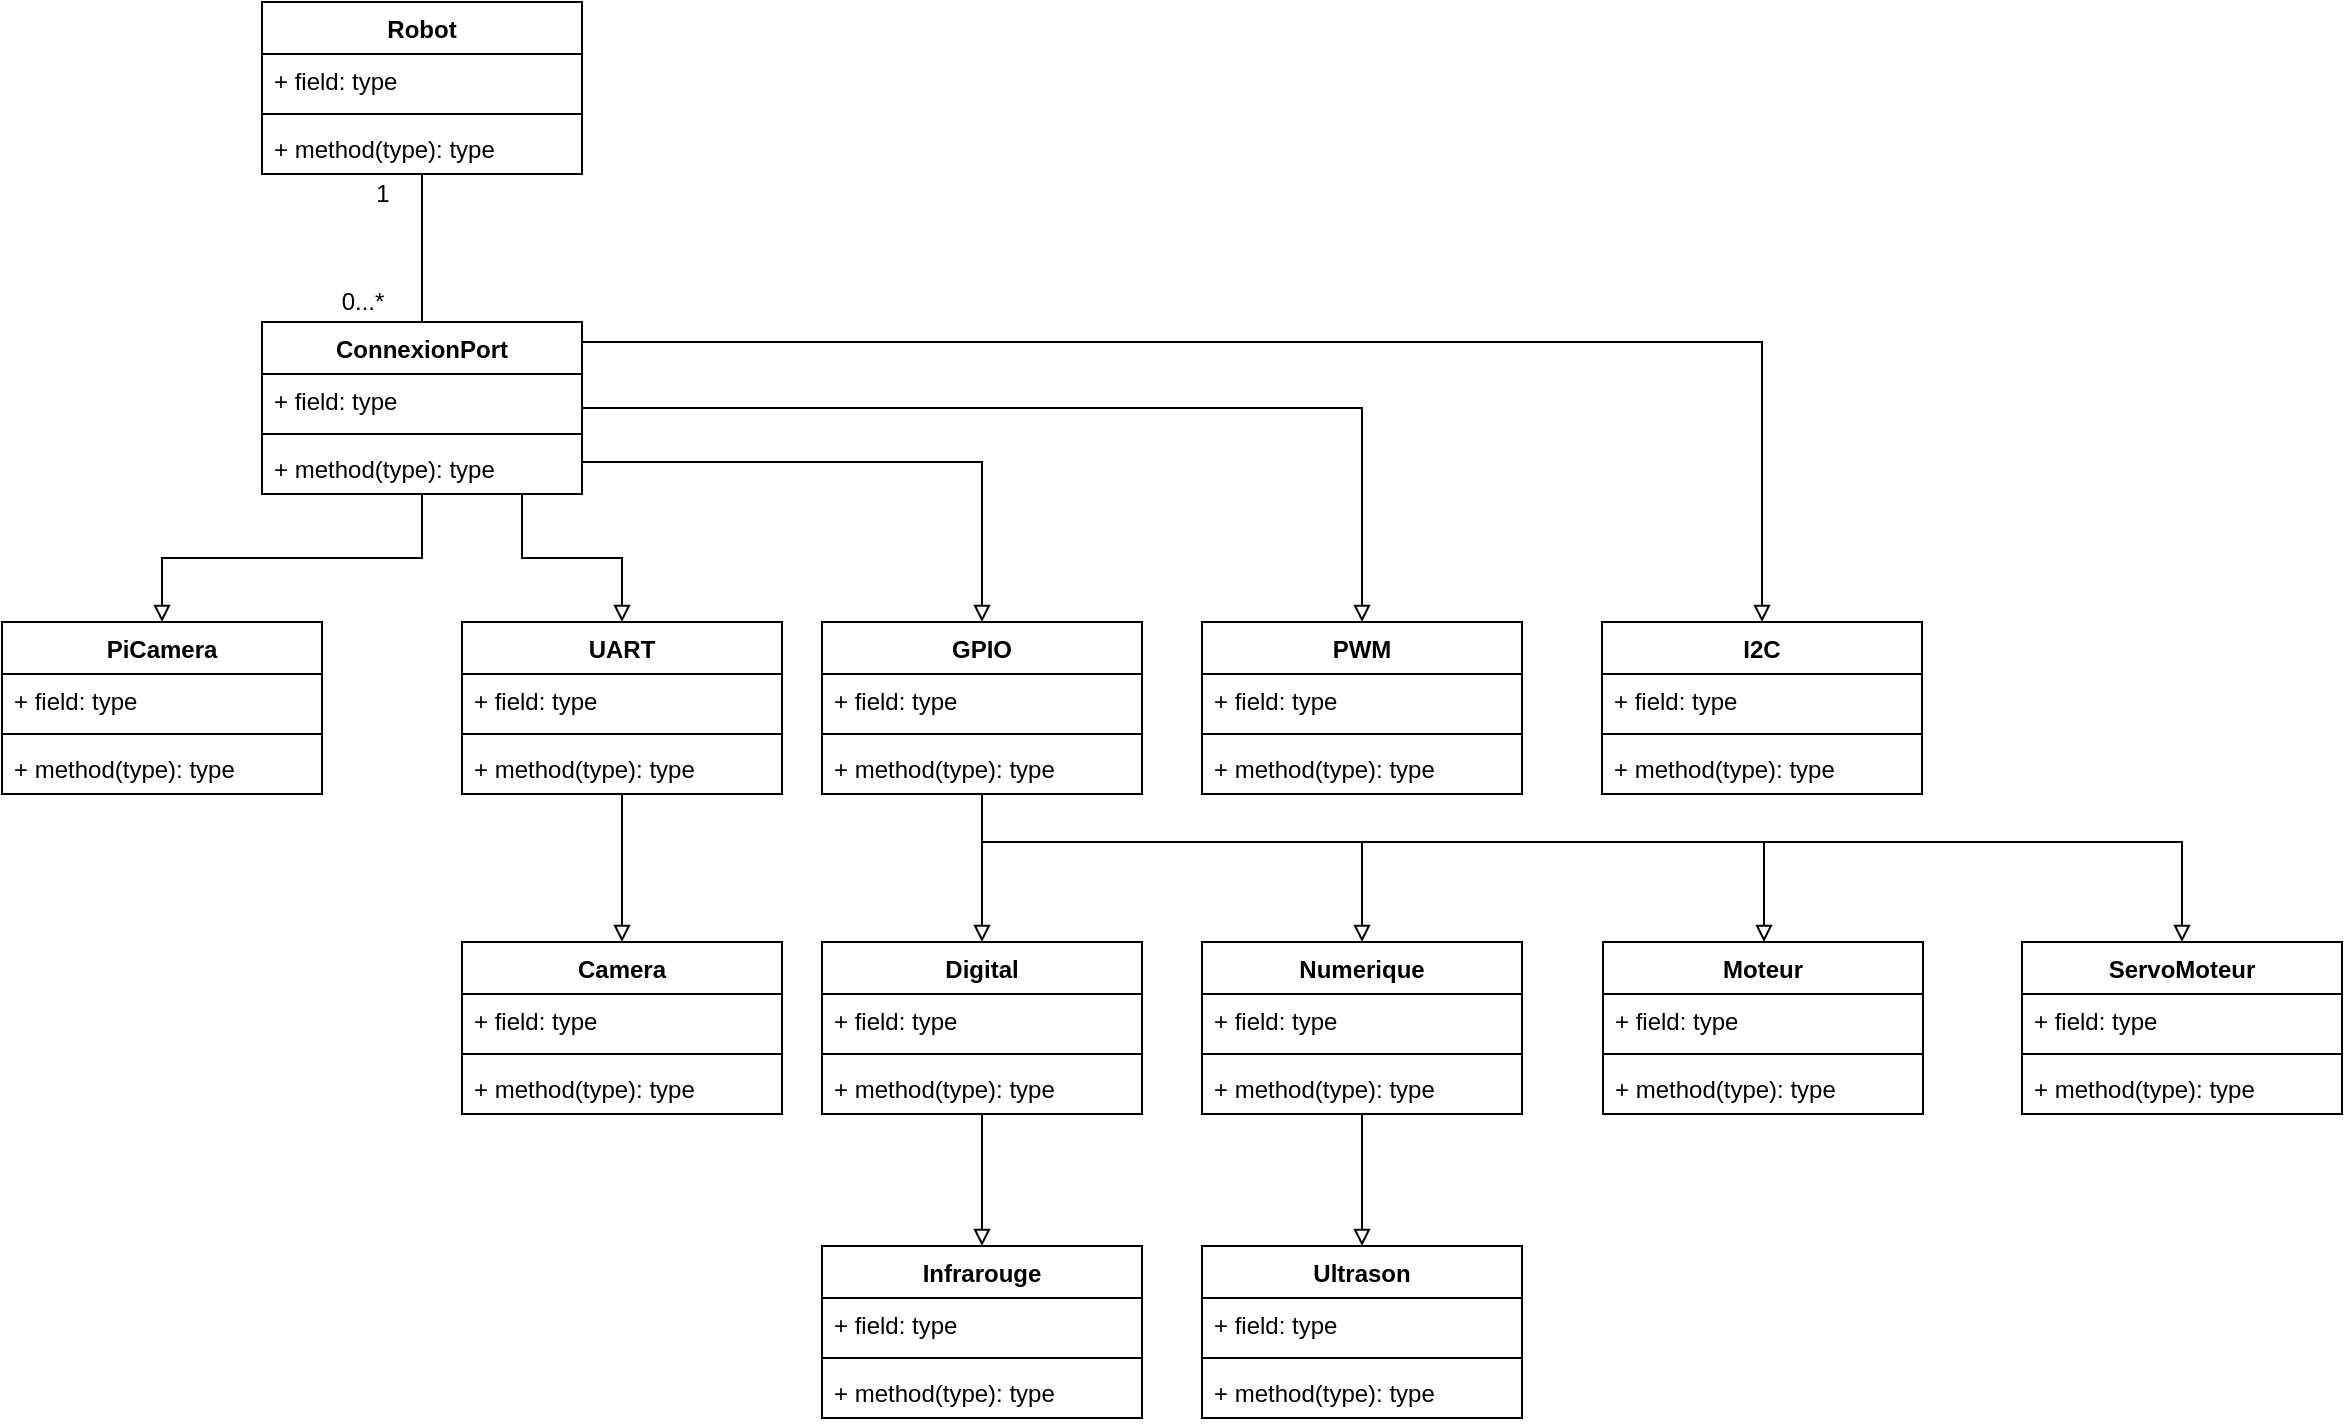 <mxfile version="16.4.5" type="device"><diagram id="C5RBs43oDa-KdzZeNtuy" name="Page-1"><mxGraphModel dx="1422" dy="1949" grid="1" gridSize="10" guides="1" tooltips="1" connect="1" arrows="1" fold="1" page="1" pageScale="1" pageWidth="827" pageHeight="1169" math="0" shadow="0"><root><mxCell id="WIyWlLk6GJQsqaUBKTNV-0"/><mxCell id="WIyWlLk6GJQsqaUBKTNV-1" parent="WIyWlLk6GJQsqaUBKTNV-0"/><mxCell id="sYOc5ygx5Eb8iD1IE_cO-9" style="edgeStyle=orthogonalEdgeStyle;rounded=0;orthogonalLoop=1;jettySize=auto;html=1;endArrow=none;endFill=0;" edge="1" parent="WIyWlLk6GJQsqaUBKTNV-1" source="arRX01_WAx8-b9DQaTd--1" target="arRX01_WAx8-b9DQaTd--69"><mxGeometry relative="1" as="geometry"/></mxCell><mxCell id="arRX01_WAx8-b9DQaTd--1" value="Robot" style="swimlane;fontStyle=1;align=center;verticalAlign=top;childLayout=stackLayout;horizontal=1;startSize=26;horizontalStack=0;resizeParent=1;resizeParentMax=0;resizeLast=0;collapsible=1;marginBottom=0;" parent="WIyWlLk6GJQsqaUBKTNV-1" vertex="1"><mxGeometry x="490" y="-110" width="160" height="86" as="geometry"/></mxCell><mxCell id="arRX01_WAx8-b9DQaTd--2" value="+ field: type" style="text;strokeColor=none;fillColor=none;align=left;verticalAlign=top;spacingLeft=4;spacingRight=4;overflow=hidden;rotatable=0;points=[[0,0.5],[1,0.5]];portConstraint=eastwest;" parent="arRX01_WAx8-b9DQaTd--1" vertex="1"><mxGeometry y="26" width="160" height="26" as="geometry"/></mxCell><mxCell id="arRX01_WAx8-b9DQaTd--3" value="" style="line;strokeWidth=1;fillColor=none;align=left;verticalAlign=middle;spacingTop=-1;spacingLeft=3;spacingRight=3;rotatable=0;labelPosition=right;points=[];portConstraint=eastwest;" parent="arRX01_WAx8-b9DQaTd--1" vertex="1"><mxGeometry y="52" width="160" height="8" as="geometry"/></mxCell><mxCell id="arRX01_WAx8-b9DQaTd--4" value="+ method(type): type" style="text;strokeColor=none;fillColor=none;align=left;verticalAlign=top;spacingLeft=4;spacingRight=4;overflow=hidden;rotatable=0;points=[[0,0.5],[1,0.5]];portConstraint=eastwest;" parent="arRX01_WAx8-b9DQaTd--1" vertex="1"><mxGeometry y="60" width="160" height="26" as="geometry"/></mxCell><mxCell id="arRX01_WAx8-b9DQaTd--13" value="Moteur" style="swimlane;fontStyle=1;align=center;verticalAlign=top;childLayout=stackLayout;horizontal=1;startSize=26;horizontalStack=0;resizeParent=1;resizeParentMax=0;resizeLast=0;collapsible=1;marginBottom=0;" parent="WIyWlLk6GJQsqaUBKTNV-1" vertex="1"><mxGeometry x="1160.5" y="360" width="160" height="86" as="geometry"/></mxCell><mxCell id="arRX01_WAx8-b9DQaTd--14" value="+ field: type" style="text;strokeColor=none;fillColor=none;align=left;verticalAlign=top;spacingLeft=4;spacingRight=4;overflow=hidden;rotatable=0;points=[[0,0.5],[1,0.5]];portConstraint=eastwest;" parent="arRX01_WAx8-b9DQaTd--13" vertex="1"><mxGeometry y="26" width="160" height="26" as="geometry"/></mxCell><mxCell id="arRX01_WAx8-b9DQaTd--15" value="" style="line;strokeWidth=1;fillColor=none;align=left;verticalAlign=middle;spacingTop=-1;spacingLeft=3;spacingRight=3;rotatable=0;labelPosition=right;points=[];portConstraint=eastwest;" parent="arRX01_WAx8-b9DQaTd--13" vertex="1"><mxGeometry y="52" width="160" height="8" as="geometry"/></mxCell><mxCell id="arRX01_WAx8-b9DQaTd--16" value="+ method(type): type" style="text;strokeColor=none;fillColor=none;align=left;verticalAlign=top;spacingLeft=4;spacingRight=4;overflow=hidden;rotatable=0;points=[[0,0.5],[1,0.5]];portConstraint=eastwest;" parent="arRX01_WAx8-b9DQaTd--13" vertex="1"><mxGeometry y="60" width="160" height="26" as="geometry"/></mxCell><mxCell id="arRX01_WAx8-b9DQaTd--17" value="Camera" style="swimlane;fontStyle=1;align=center;verticalAlign=top;childLayout=stackLayout;horizontal=1;startSize=26;horizontalStack=0;resizeParent=1;resizeParentMax=0;resizeLast=0;collapsible=1;marginBottom=0;" parent="WIyWlLk6GJQsqaUBKTNV-1" vertex="1"><mxGeometry x="590" y="360" width="160" height="86" as="geometry"/></mxCell><mxCell id="arRX01_WAx8-b9DQaTd--18" value="+ field: type" style="text;strokeColor=none;fillColor=none;align=left;verticalAlign=top;spacingLeft=4;spacingRight=4;overflow=hidden;rotatable=0;points=[[0,0.5],[1,0.5]];portConstraint=eastwest;" parent="arRX01_WAx8-b9DQaTd--17" vertex="1"><mxGeometry y="26" width="160" height="26" as="geometry"/></mxCell><mxCell id="arRX01_WAx8-b9DQaTd--19" value="" style="line;strokeWidth=1;fillColor=none;align=left;verticalAlign=middle;spacingTop=-1;spacingLeft=3;spacingRight=3;rotatable=0;labelPosition=right;points=[];portConstraint=eastwest;" parent="arRX01_WAx8-b9DQaTd--17" vertex="1"><mxGeometry y="52" width="160" height="8" as="geometry"/></mxCell><mxCell id="arRX01_WAx8-b9DQaTd--20" value="+ method(type): type" style="text;strokeColor=none;fillColor=none;align=left;verticalAlign=top;spacingLeft=4;spacingRight=4;overflow=hidden;rotatable=0;points=[[0,0.5],[1,0.5]];portConstraint=eastwest;" parent="arRX01_WAx8-b9DQaTd--17" vertex="1"><mxGeometry y="60" width="160" height="26" as="geometry"/></mxCell><mxCell id="arRX01_WAx8-b9DQaTd--21" value="Ultrason" style="swimlane;fontStyle=1;align=center;verticalAlign=top;childLayout=stackLayout;horizontal=1;startSize=26;horizontalStack=0;resizeParent=1;resizeParentMax=0;resizeLast=0;collapsible=1;marginBottom=0;" parent="WIyWlLk6GJQsqaUBKTNV-1" vertex="1"><mxGeometry x="960" y="512" width="160" height="86" as="geometry"/></mxCell><mxCell id="arRX01_WAx8-b9DQaTd--22" value="+ field: type" style="text;strokeColor=none;fillColor=none;align=left;verticalAlign=top;spacingLeft=4;spacingRight=4;overflow=hidden;rotatable=0;points=[[0,0.5],[1,0.5]];portConstraint=eastwest;" parent="arRX01_WAx8-b9DQaTd--21" vertex="1"><mxGeometry y="26" width="160" height="26" as="geometry"/></mxCell><mxCell id="arRX01_WAx8-b9DQaTd--23" value="" style="line;strokeWidth=1;fillColor=none;align=left;verticalAlign=middle;spacingTop=-1;spacingLeft=3;spacingRight=3;rotatable=0;labelPosition=right;points=[];portConstraint=eastwest;" parent="arRX01_WAx8-b9DQaTd--21" vertex="1"><mxGeometry y="52" width="160" height="8" as="geometry"/></mxCell><mxCell id="arRX01_WAx8-b9DQaTd--24" value="+ method(type): type" style="text;strokeColor=none;fillColor=none;align=left;verticalAlign=top;spacingLeft=4;spacingRight=4;overflow=hidden;rotatable=0;points=[[0,0.5],[1,0.5]];portConstraint=eastwest;" parent="arRX01_WAx8-b9DQaTd--21" vertex="1"><mxGeometry y="60" width="160" height="26" as="geometry"/></mxCell><mxCell id="arRX01_WAx8-b9DQaTd--25" value="Infrarouge" style="swimlane;fontStyle=1;align=center;verticalAlign=top;childLayout=stackLayout;horizontal=1;startSize=26;horizontalStack=0;resizeParent=1;resizeParentMax=0;resizeLast=0;collapsible=1;marginBottom=0;" parent="WIyWlLk6GJQsqaUBKTNV-1" vertex="1"><mxGeometry x="770" y="512" width="160" height="86" as="geometry"/></mxCell><mxCell id="arRX01_WAx8-b9DQaTd--26" value="+ field: type" style="text;strokeColor=none;fillColor=none;align=left;verticalAlign=top;spacingLeft=4;spacingRight=4;overflow=hidden;rotatable=0;points=[[0,0.5],[1,0.5]];portConstraint=eastwest;" parent="arRX01_WAx8-b9DQaTd--25" vertex="1"><mxGeometry y="26" width="160" height="26" as="geometry"/></mxCell><mxCell id="arRX01_WAx8-b9DQaTd--27" value="" style="line;strokeWidth=1;fillColor=none;align=left;verticalAlign=middle;spacingTop=-1;spacingLeft=3;spacingRight=3;rotatable=0;labelPosition=right;points=[];portConstraint=eastwest;" parent="arRX01_WAx8-b9DQaTd--25" vertex="1"><mxGeometry y="52" width="160" height="8" as="geometry"/></mxCell><mxCell id="arRX01_WAx8-b9DQaTd--28" value="+ method(type): type" style="text;strokeColor=none;fillColor=none;align=left;verticalAlign=top;spacingLeft=4;spacingRight=4;overflow=hidden;rotatable=0;points=[[0,0.5],[1,0.5]];portConstraint=eastwest;" parent="arRX01_WAx8-b9DQaTd--25" vertex="1"><mxGeometry y="60" width="160" height="26" as="geometry"/></mxCell><mxCell id="arRX01_WAx8-b9DQaTd--29" value="ServoMoteur" style="swimlane;fontStyle=1;align=center;verticalAlign=top;childLayout=stackLayout;horizontal=1;startSize=26;horizontalStack=0;resizeParent=1;resizeParentMax=0;resizeLast=0;collapsible=1;marginBottom=0;" parent="WIyWlLk6GJQsqaUBKTNV-1" vertex="1"><mxGeometry x="1370" y="360" width="160" height="86" as="geometry"/></mxCell><mxCell id="arRX01_WAx8-b9DQaTd--30" value="+ field: type" style="text;strokeColor=none;fillColor=none;align=left;verticalAlign=top;spacingLeft=4;spacingRight=4;overflow=hidden;rotatable=0;points=[[0,0.5],[1,0.5]];portConstraint=eastwest;" parent="arRX01_WAx8-b9DQaTd--29" vertex="1"><mxGeometry y="26" width="160" height="26" as="geometry"/></mxCell><mxCell id="arRX01_WAx8-b9DQaTd--31" value="" style="line;strokeWidth=1;fillColor=none;align=left;verticalAlign=middle;spacingTop=-1;spacingLeft=3;spacingRight=3;rotatable=0;labelPosition=right;points=[];portConstraint=eastwest;" parent="arRX01_WAx8-b9DQaTd--29" vertex="1"><mxGeometry y="52" width="160" height="8" as="geometry"/></mxCell><mxCell id="arRX01_WAx8-b9DQaTd--32" value="+ method(type): type" style="text;strokeColor=none;fillColor=none;align=left;verticalAlign=top;spacingLeft=4;spacingRight=4;overflow=hidden;rotatable=0;points=[[0,0.5],[1,0.5]];portConstraint=eastwest;" parent="arRX01_WAx8-b9DQaTd--29" vertex="1"><mxGeometry y="60" width="160" height="26" as="geometry"/></mxCell><mxCell id="sYOc5ygx5Eb8iD1IE_cO-32" style="edgeStyle=orthogonalEdgeStyle;rounded=0;orthogonalLoop=1;jettySize=auto;html=1;entryX=0.5;entryY=0;entryDx=0;entryDy=0;startArrow=none;startFill=0;endArrow=block;endFill=0;" edge="1" parent="WIyWlLk6GJQsqaUBKTNV-1" source="arRX01_WAx8-b9DQaTd--41" target="sYOc5ygx5Eb8iD1IE_cO-4"><mxGeometry relative="1" as="geometry"/></mxCell><mxCell id="sYOc5ygx5Eb8iD1IE_cO-33" style="edgeStyle=orthogonalEdgeStyle;rounded=0;orthogonalLoop=1;jettySize=auto;html=1;entryX=0.5;entryY=0;entryDx=0;entryDy=0;startArrow=none;startFill=0;endArrow=block;endFill=0;" edge="1" parent="WIyWlLk6GJQsqaUBKTNV-1" source="arRX01_WAx8-b9DQaTd--41" target="sYOc5ygx5Eb8iD1IE_cO-0"><mxGeometry relative="1" as="geometry"><Array as="points"><mxPoint x="850" y="310"/><mxPoint x="1040" y="310"/></Array></mxGeometry></mxCell><mxCell id="sYOc5ygx5Eb8iD1IE_cO-34" style="edgeStyle=orthogonalEdgeStyle;rounded=0;orthogonalLoop=1;jettySize=auto;html=1;startArrow=none;startFill=0;endArrow=block;endFill=0;" edge="1" parent="WIyWlLk6GJQsqaUBKTNV-1" source="arRX01_WAx8-b9DQaTd--41" target="arRX01_WAx8-b9DQaTd--13"><mxGeometry relative="1" as="geometry"><Array as="points"><mxPoint x="850" y="310"/><mxPoint x="1241" y="310"/></Array></mxGeometry></mxCell><mxCell id="sYOc5ygx5Eb8iD1IE_cO-35" style="edgeStyle=orthogonalEdgeStyle;rounded=0;orthogonalLoop=1;jettySize=auto;html=1;startArrow=none;startFill=0;endArrow=block;endFill=0;" edge="1" parent="WIyWlLk6GJQsqaUBKTNV-1" source="arRX01_WAx8-b9DQaTd--41" target="arRX01_WAx8-b9DQaTd--29"><mxGeometry relative="1" as="geometry"><Array as="points"><mxPoint x="850" y="310"/><mxPoint x="1450" y="310"/></Array></mxGeometry></mxCell><mxCell id="arRX01_WAx8-b9DQaTd--41" value="GPIO" style="swimlane;fontStyle=1;align=center;verticalAlign=top;childLayout=stackLayout;horizontal=1;startSize=26;horizontalStack=0;resizeParent=1;resizeParentMax=0;resizeLast=0;collapsible=1;marginBottom=0;" parent="WIyWlLk6GJQsqaUBKTNV-1" vertex="1"><mxGeometry x="770" y="200" width="160" height="86" as="geometry"/></mxCell><mxCell id="arRX01_WAx8-b9DQaTd--42" value="+ field: type" style="text;strokeColor=none;fillColor=none;align=left;verticalAlign=top;spacingLeft=4;spacingRight=4;overflow=hidden;rotatable=0;points=[[0,0.5],[1,0.5]];portConstraint=eastwest;" parent="arRX01_WAx8-b9DQaTd--41" vertex="1"><mxGeometry y="26" width="160" height="26" as="geometry"/></mxCell><mxCell id="arRX01_WAx8-b9DQaTd--43" value="" style="line;strokeWidth=1;fillColor=none;align=left;verticalAlign=middle;spacingTop=-1;spacingLeft=3;spacingRight=3;rotatable=0;labelPosition=right;points=[];portConstraint=eastwest;" parent="arRX01_WAx8-b9DQaTd--41" vertex="1"><mxGeometry y="52" width="160" height="8" as="geometry"/></mxCell><mxCell id="arRX01_WAx8-b9DQaTd--44" value="+ method(type): type" style="text;strokeColor=none;fillColor=none;align=left;verticalAlign=top;spacingLeft=4;spacingRight=4;overflow=hidden;rotatable=0;points=[[0,0.5],[1,0.5]];portConstraint=eastwest;" parent="arRX01_WAx8-b9DQaTd--41" vertex="1"><mxGeometry y="60" width="160" height="26" as="geometry"/></mxCell><mxCell id="sYOc5ygx5Eb8iD1IE_cO-31" style="edgeStyle=orthogonalEdgeStyle;rounded=0;orthogonalLoop=1;jettySize=auto;html=1;startArrow=none;startFill=0;endArrow=block;endFill=0;" edge="1" parent="WIyWlLk6GJQsqaUBKTNV-1" source="arRX01_WAx8-b9DQaTd--45" target="arRX01_WAx8-b9DQaTd--17"><mxGeometry relative="1" as="geometry"/></mxCell><mxCell id="arRX01_WAx8-b9DQaTd--45" value="UART" style="swimlane;fontStyle=1;align=center;verticalAlign=top;childLayout=stackLayout;horizontal=1;startSize=26;horizontalStack=0;resizeParent=1;resizeParentMax=0;resizeLast=0;collapsible=1;marginBottom=0;" parent="WIyWlLk6GJQsqaUBKTNV-1" vertex="1"><mxGeometry x="590" y="200" width="160" height="86" as="geometry"/></mxCell><mxCell id="arRX01_WAx8-b9DQaTd--46" value="+ field: type" style="text;strokeColor=none;fillColor=none;align=left;verticalAlign=top;spacingLeft=4;spacingRight=4;overflow=hidden;rotatable=0;points=[[0,0.5],[1,0.5]];portConstraint=eastwest;" parent="arRX01_WAx8-b9DQaTd--45" vertex="1"><mxGeometry y="26" width="160" height="26" as="geometry"/></mxCell><mxCell id="arRX01_WAx8-b9DQaTd--47" value="" style="line;strokeWidth=1;fillColor=none;align=left;verticalAlign=middle;spacingTop=-1;spacingLeft=3;spacingRight=3;rotatable=0;labelPosition=right;points=[];portConstraint=eastwest;" parent="arRX01_WAx8-b9DQaTd--45" vertex="1"><mxGeometry y="52" width="160" height="8" as="geometry"/></mxCell><mxCell id="arRX01_WAx8-b9DQaTd--48" value="+ method(type): type" style="text;strokeColor=none;fillColor=none;align=left;verticalAlign=top;spacingLeft=4;spacingRight=4;overflow=hidden;rotatable=0;points=[[0,0.5],[1,0.5]];portConstraint=eastwest;" parent="arRX01_WAx8-b9DQaTd--45" vertex="1"><mxGeometry y="60" width="160" height="26" as="geometry"/></mxCell><mxCell id="arRX01_WAx8-b9DQaTd--49" value="I2C" style="swimlane;fontStyle=1;align=center;verticalAlign=top;childLayout=stackLayout;horizontal=1;startSize=26;horizontalStack=0;resizeParent=1;resizeParentMax=0;resizeLast=0;collapsible=1;marginBottom=0;" parent="WIyWlLk6GJQsqaUBKTNV-1" vertex="1"><mxGeometry x="1160" y="200" width="160" height="86" as="geometry"/></mxCell><mxCell id="arRX01_WAx8-b9DQaTd--50" value="+ field: type" style="text;strokeColor=none;fillColor=none;align=left;verticalAlign=top;spacingLeft=4;spacingRight=4;overflow=hidden;rotatable=0;points=[[0,0.5],[1,0.5]];portConstraint=eastwest;" parent="arRX01_WAx8-b9DQaTd--49" vertex="1"><mxGeometry y="26" width="160" height="26" as="geometry"/></mxCell><mxCell id="arRX01_WAx8-b9DQaTd--51" value="" style="line;strokeWidth=1;fillColor=none;align=left;verticalAlign=middle;spacingTop=-1;spacingLeft=3;spacingRight=3;rotatable=0;labelPosition=right;points=[];portConstraint=eastwest;" parent="arRX01_WAx8-b9DQaTd--49" vertex="1"><mxGeometry y="52" width="160" height="8" as="geometry"/></mxCell><mxCell id="arRX01_WAx8-b9DQaTd--52" value="+ method(type): type" style="text;strokeColor=none;fillColor=none;align=left;verticalAlign=top;spacingLeft=4;spacingRight=4;overflow=hidden;rotatable=0;points=[[0,0.5],[1,0.5]];portConstraint=eastwest;" parent="arRX01_WAx8-b9DQaTd--49" vertex="1"><mxGeometry y="60" width="160" height="26" as="geometry"/></mxCell><mxCell id="arRX01_WAx8-b9DQaTd--53" value="PWM" style="swimlane;fontStyle=1;align=center;verticalAlign=top;childLayout=stackLayout;horizontal=1;startSize=26;horizontalStack=0;resizeParent=1;resizeParentMax=0;resizeLast=0;collapsible=1;marginBottom=0;" parent="WIyWlLk6GJQsqaUBKTNV-1" vertex="1"><mxGeometry x="960" y="200" width="160" height="86" as="geometry"/></mxCell><mxCell id="arRX01_WAx8-b9DQaTd--54" value="+ field: type" style="text;strokeColor=none;fillColor=none;align=left;verticalAlign=top;spacingLeft=4;spacingRight=4;overflow=hidden;rotatable=0;points=[[0,0.5],[1,0.5]];portConstraint=eastwest;" parent="arRX01_WAx8-b9DQaTd--53" vertex="1"><mxGeometry y="26" width="160" height="26" as="geometry"/></mxCell><mxCell id="arRX01_WAx8-b9DQaTd--55" value="" style="line;strokeWidth=1;fillColor=none;align=left;verticalAlign=middle;spacingTop=-1;spacingLeft=3;spacingRight=3;rotatable=0;labelPosition=right;points=[];portConstraint=eastwest;" parent="arRX01_WAx8-b9DQaTd--53" vertex="1"><mxGeometry y="52" width="160" height="8" as="geometry"/></mxCell><mxCell id="arRX01_WAx8-b9DQaTd--56" value="+ method(type): type" style="text;strokeColor=none;fillColor=none;align=left;verticalAlign=top;spacingLeft=4;spacingRight=4;overflow=hidden;rotatable=0;points=[[0,0.5],[1,0.5]];portConstraint=eastwest;" parent="arRX01_WAx8-b9DQaTd--53" vertex="1"><mxGeometry y="60" width="160" height="26" as="geometry"/></mxCell><mxCell id="sYOc5ygx5Eb8iD1IE_cO-15" style="edgeStyle=orthogonalEdgeStyle;rounded=0;orthogonalLoop=1;jettySize=auto;html=1;entryX=0.5;entryY=0;entryDx=0;entryDy=0;endArrow=block;endFill=0;" edge="1" parent="WIyWlLk6GJQsqaUBKTNV-1" source="arRX01_WAx8-b9DQaTd--69" target="arRX01_WAx8-b9DQaTd--45"><mxGeometry relative="1" as="geometry"><Array as="points"><mxPoint x="620" y="168"/><mxPoint x="670" y="168"/></Array></mxGeometry></mxCell><mxCell id="sYOc5ygx5Eb8iD1IE_cO-16" style="edgeStyle=orthogonalEdgeStyle;rounded=0;orthogonalLoop=1;jettySize=auto;html=1;endArrow=block;endFill=0;" edge="1" parent="WIyWlLk6GJQsqaUBKTNV-1" source="arRX01_WAx8-b9DQaTd--69" target="arRX01_WAx8-b9DQaTd--41"><mxGeometry relative="1" as="geometry"><Array as="points"><mxPoint x="850" y="120"/></Array></mxGeometry></mxCell><mxCell id="sYOc5ygx5Eb8iD1IE_cO-17" style="edgeStyle=orthogonalEdgeStyle;rounded=0;orthogonalLoop=1;jettySize=auto;html=1;endArrow=block;endFill=0;" edge="1" parent="WIyWlLk6GJQsqaUBKTNV-1" source="arRX01_WAx8-b9DQaTd--69" target="arRX01_WAx8-b9DQaTd--53"><mxGeometry relative="1" as="geometry"><Array as="points"><mxPoint x="1040" y="93"/></Array></mxGeometry></mxCell><mxCell id="sYOc5ygx5Eb8iD1IE_cO-18" style="edgeStyle=orthogonalEdgeStyle;rounded=0;orthogonalLoop=1;jettySize=auto;html=1;entryX=0.5;entryY=0;entryDx=0;entryDy=0;endArrow=block;endFill=0;" edge="1" parent="WIyWlLk6GJQsqaUBKTNV-1" source="arRX01_WAx8-b9DQaTd--69" target="arRX01_WAx8-b9DQaTd--49"><mxGeometry relative="1" as="geometry"><Array as="points"><mxPoint x="1240" y="60"/></Array></mxGeometry></mxCell><mxCell id="sYOc5ygx5Eb8iD1IE_cO-42" style="edgeStyle=orthogonalEdgeStyle;rounded=0;orthogonalLoop=1;jettySize=auto;html=1;startArrow=none;startFill=0;endArrow=block;endFill=0;" edge="1" parent="WIyWlLk6GJQsqaUBKTNV-1" source="arRX01_WAx8-b9DQaTd--69" target="sYOc5ygx5Eb8iD1IE_cO-38"><mxGeometry relative="1" as="geometry"/></mxCell><mxCell id="arRX01_WAx8-b9DQaTd--69" value="ConnexionPort" style="swimlane;fontStyle=1;align=center;verticalAlign=top;childLayout=stackLayout;horizontal=1;startSize=26;horizontalStack=0;resizeParent=1;resizeParentMax=0;resizeLast=0;collapsible=1;marginBottom=0;" parent="WIyWlLk6GJQsqaUBKTNV-1" vertex="1"><mxGeometry x="490" y="50" width="160" height="86" as="geometry"/></mxCell><mxCell id="arRX01_WAx8-b9DQaTd--70" value="+ field: type" style="text;strokeColor=none;fillColor=none;align=left;verticalAlign=top;spacingLeft=4;spacingRight=4;overflow=hidden;rotatable=0;points=[[0,0.5],[1,0.5]];portConstraint=eastwest;" parent="arRX01_WAx8-b9DQaTd--69" vertex="1"><mxGeometry y="26" width="160" height="26" as="geometry"/></mxCell><mxCell id="arRX01_WAx8-b9DQaTd--71" value="" style="line;strokeWidth=1;fillColor=none;align=left;verticalAlign=middle;spacingTop=-1;spacingLeft=3;spacingRight=3;rotatable=0;labelPosition=right;points=[];portConstraint=eastwest;" parent="arRX01_WAx8-b9DQaTd--69" vertex="1"><mxGeometry y="52" width="160" height="8" as="geometry"/></mxCell><mxCell id="arRX01_WAx8-b9DQaTd--72" value="+ method(type): type" style="text;strokeColor=none;fillColor=none;align=left;verticalAlign=top;spacingLeft=4;spacingRight=4;overflow=hidden;rotatable=0;points=[[0,0.5],[1,0.5]];portConstraint=eastwest;" parent="arRX01_WAx8-b9DQaTd--69" vertex="1"><mxGeometry y="60" width="160" height="26" as="geometry"/></mxCell><mxCell id="sYOc5ygx5Eb8iD1IE_cO-36" style="edgeStyle=orthogonalEdgeStyle;rounded=0;orthogonalLoop=1;jettySize=auto;html=1;startArrow=none;startFill=0;endArrow=block;endFill=0;" edge="1" parent="WIyWlLk6GJQsqaUBKTNV-1" source="sYOc5ygx5Eb8iD1IE_cO-0" target="arRX01_WAx8-b9DQaTd--21"><mxGeometry relative="1" as="geometry"/></mxCell><mxCell id="sYOc5ygx5Eb8iD1IE_cO-0" value="Numerique" style="swimlane;fontStyle=1;align=center;verticalAlign=top;childLayout=stackLayout;horizontal=1;startSize=26;horizontalStack=0;resizeParent=1;resizeParentMax=0;resizeLast=0;collapsible=1;marginBottom=0;" vertex="1" parent="WIyWlLk6GJQsqaUBKTNV-1"><mxGeometry x="960" y="360" width="160" height="86" as="geometry"/></mxCell><mxCell id="sYOc5ygx5Eb8iD1IE_cO-1" value="+ field: type" style="text;strokeColor=none;fillColor=none;align=left;verticalAlign=top;spacingLeft=4;spacingRight=4;overflow=hidden;rotatable=0;points=[[0,0.5],[1,0.5]];portConstraint=eastwest;" vertex="1" parent="sYOc5ygx5Eb8iD1IE_cO-0"><mxGeometry y="26" width="160" height="26" as="geometry"/></mxCell><mxCell id="sYOc5ygx5Eb8iD1IE_cO-2" value="" style="line;strokeWidth=1;fillColor=none;align=left;verticalAlign=middle;spacingTop=-1;spacingLeft=3;spacingRight=3;rotatable=0;labelPosition=right;points=[];portConstraint=eastwest;" vertex="1" parent="sYOc5ygx5Eb8iD1IE_cO-0"><mxGeometry y="52" width="160" height="8" as="geometry"/></mxCell><mxCell id="sYOc5ygx5Eb8iD1IE_cO-3" value="+ method(type): type" style="text;strokeColor=none;fillColor=none;align=left;verticalAlign=top;spacingLeft=4;spacingRight=4;overflow=hidden;rotatable=0;points=[[0,0.5],[1,0.5]];portConstraint=eastwest;" vertex="1" parent="sYOc5ygx5Eb8iD1IE_cO-0"><mxGeometry y="60" width="160" height="26" as="geometry"/></mxCell><mxCell id="sYOc5ygx5Eb8iD1IE_cO-37" style="edgeStyle=orthogonalEdgeStyle;rounded=0;orthogonalLoop=1;jettySize=auto;html=1;startArrow=none;startFill=0;endArrow=block;endFill=0;" edge="1" parent="WIyWlLk6GJQsqaUBKTNV-1" source="sYOc5ygx5Eb8iD1IE_cO-4" target="arRX01_WAx8-b9DQaTd--25"><mxGeometry relative="1" as="geometry"/></mxCell><mxCell id="sYOc5ygx5Eb8iD1IE_cO-4" value="Digital" style="swimlane;fontStyle=1;align=center;verticalAlign=top;childLayout=stackLayout;horizontal=1;startSize=26;horizontalStack=0;resizeParent=1;resizeParentMax=0;resizeLast=0;collapsible=1;marginBottom=0;" vertex="1" parent="WIyWlLk6GJQsqaUBKTNV-1"><mxGeometry x="770" y="360" width="160" height="86" as="geometry"/></mxCell><mxCell id="sYOc5ygx5Eb8iD1IE_cO-5" value="+ field: type" style="text;strokeColor=none;fillColor=none;align=left;verticalAlign=top;spacingLeft=4;spacingRight=4;overflow=hidden;rotatable=0;points=[[0,0.5],[1,0.5]];portConstraint=eastwest;" vertex="1" parent="sYOc5ygx5Eb8iD1IE_cO-4"><mxGeometry y="26" width="160" height="26" as="geometry"/></mxCell><mxCell id="sYOc5ygx5Eb8iD1IE_cO-6" value="" style="line;strokeWidth=1;fillColor=none;align=left;verticalAlign=middle;spacingTop=-1;spacingLeft=3;spacingRight=3;rotatable=0;labelPosition=right;points=[];portConstraint=eastwest;" vertex="1" parent="sYOc5ygx5Eb8iD1IE_cO-4"><mxGeometry y="52" width="160" height="8" as="geometry"/></mxCell><mxCell id="sYOc5ygx5Eb8iD1IE_cO-7" value="+ method(type): type" style="text;strokeColor=none;fillColor=none;align=left;verticalAlign=top;spacingLeft=4;spacingRight=4;overflow=hidden;rotatable=0;points=[[0,0.5],[1,0.5]];portConstraint=eastwest;" vertex="1" parent="sYOc5ygx5Eb8iD1IE_cO-4"><mxGeometry y="60" width="160" height="26" as="geometry"/></mxCell><mxCell id="sYOc5ygx5Eb8iD1IE_cO-10" value="1" style="text;html=1;align=center;verticalAlign=middle;resizable=0;points=[];autosize=1;strokeColor=none;fillColor=none;" vertex="1" parent="WIyWlLk6GJQsqaUBKTNV-1"><mxGeometry x="540" y="-24" width="20" height="20" as="geometry"/></mxCell><mxCell id="sYOc5ygx5Eb8iD1IE_cO-13" value="0...*" style="text;html=1;align=center;verticalAlign=middle;resizable=0;points=[];autosize=1;strokeColor=none;fillColor=none;" vertex="1" parent="WIyWlLk6GJQsqaUBKTNV-1"><mxGeometry x="520" y="30" width="40" height="20" as="geometry"/></mxCell><mxCell id="sYOc5ygx5Eb8iD1IE_cO-38" value="PiCamera" style="swimlane;fontStyle=1;align=center;verticalAlign=top;childLayout=stackLayout;horizontal=1;startSize=26;horizontalStack=0;resizeParent=1;resizeParentMax=0;resizeLast=0;collapsible=1;marginBottom=0;" vertex="1" parent="WIyWlLk6GJQsqaUBKTNV-1"><mxGeometry x="360" y="200" width="160" height="86" as="geometry"/></mxCell><mxCell id="sYOc5ygx5Eb8iD1IE_cO-39" value="+ field: type" style="text;strokeColor=none;fillColor=none;align=left;verticalAlign=top;spacingLeft=4;spacingRight=4;overflow=hidden;rotatable=0;points=[[0,0.5],[1,0.5]];portConstraint=eastwest;" vertex="1" parent="sYOc5ygx5Eb8iD1IE_cO-38"><mxGeometry y="26" width="160" height="26" as="geometry"/></mxCell><mxCell id="sYOc5ygx5Eb8iD1IE_cO-40" value="" style="line;strokeWidth=1;fillColor=none;align=left;verticalAlign=middle;spacingTop=-1;spacingLeft=3;spacingRight=3;rotatable=0;labelPosition=right;points=[];portConstraint=eastwest;" vertex="1" parent="sYOc5ygx5Eb8iD1IE_cO-38"><mxGeometry y="52" width="160" height="8" as="geometry"/></mxCell><mxCell id="sYOc5ygx5Eb8iD1IE_cO-41" value="+ method(type): type" style="text;strokeColor=none;fillColor=none;align=left;verticalAlign=top;spacingLeft=4;spacingRight=4;overflow=hidden;rotatable=0;points=[[0,0.5],[1,0.5]];portConstraint=eastwest;" vertex="1" parent="sYOc5ygx5Eb8iD1IE_cO-38"><mxGeometry y="60" width="160" height="26" as="geometry"/></mxCell></root></mxGraphModel></diagram></mxfile>